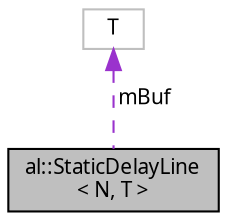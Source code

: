 digraph "al::StaticDelayLine&lt; N, T &gt;"
{
 // LATEX_PDF_SIZE
  bgcolor="transparent";
  edge [fontname="FreeSans.ttf",fontsize="10",labelfontname="FreeSans.ttf",labelfontsize="10"];
  node [fontname="FreeSans.ttf",fontsize="10",shape=record];
  Node1 [label="al::StaticDelayLine\l\< N, T \>",height=0.2,width=0.4,color="black", fillcolor="grey75", style="filled", fontcolor="black",tooltip="Delay-line whose maximum size is fixed."];
  Node2 -> Node1 [dir="back",color="darkorchid3",fontsize="10",style="dashed",label=" mBuf" ,fontname="FreeSans.ttf"];
  Node2 [label="T",height=0.2,width=0.4,color="grey75",tooltip=" "];
}
